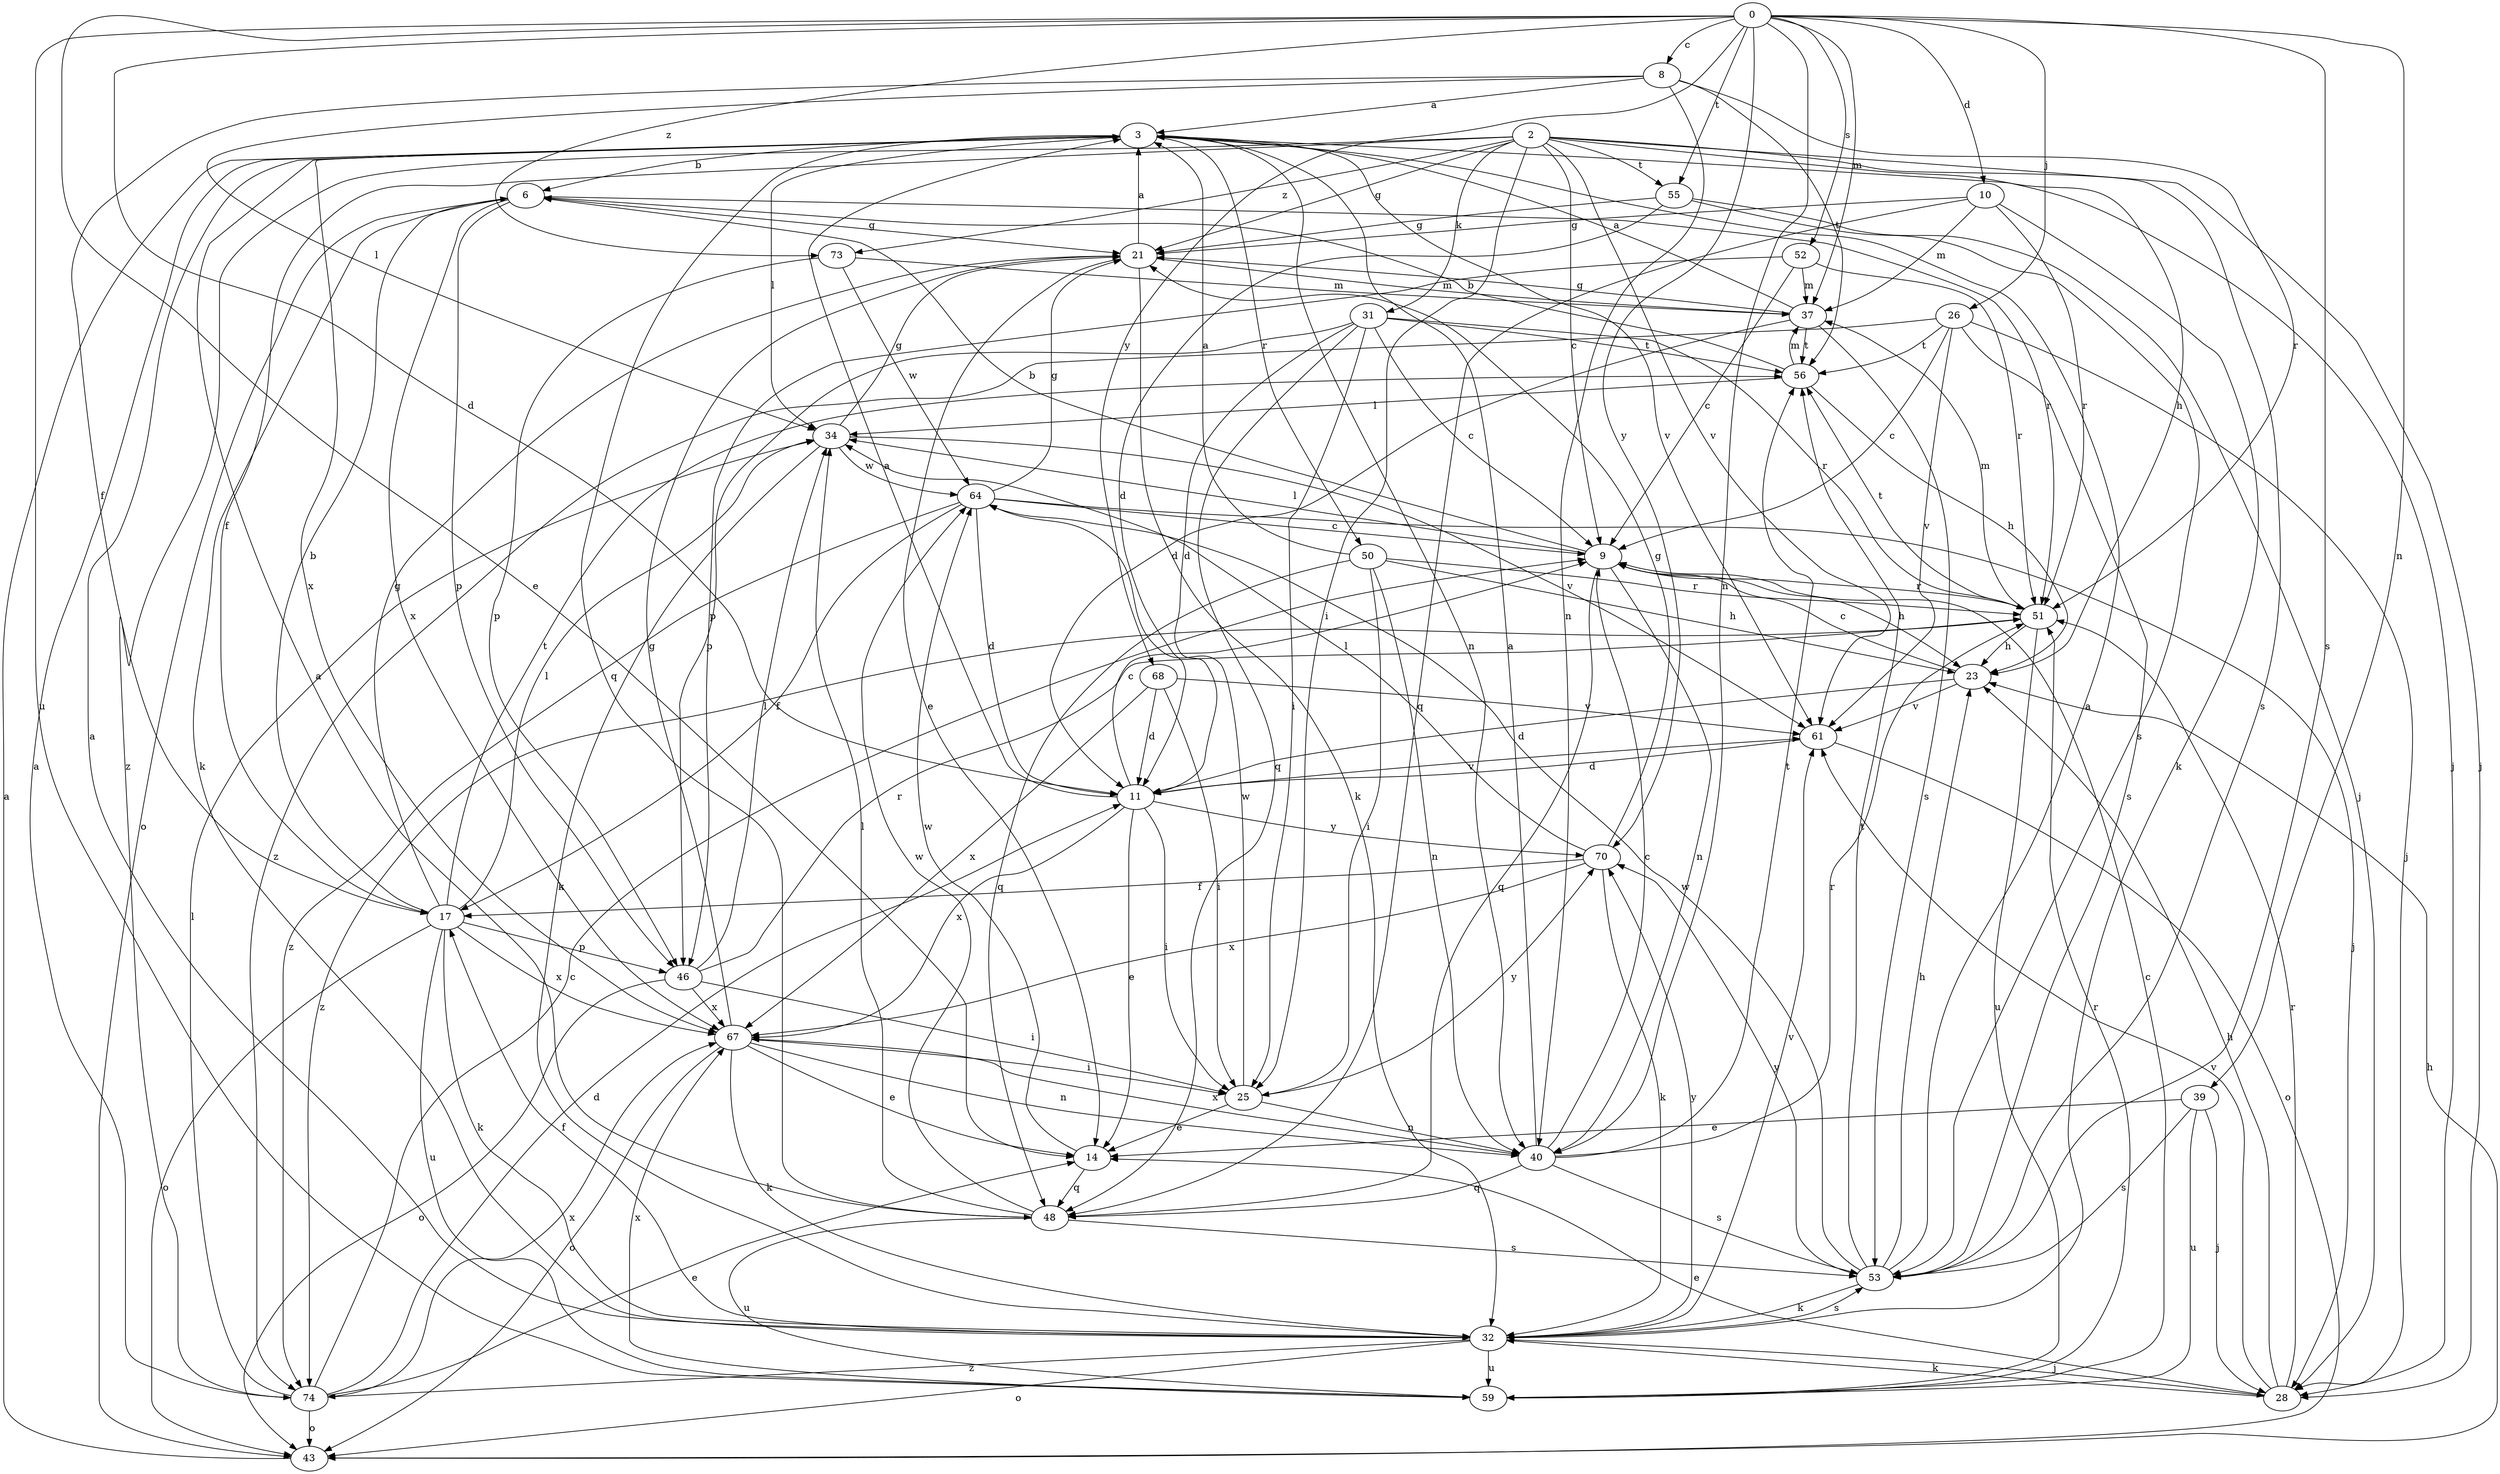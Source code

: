 strict digraph  {
0;
2;
3;
6;
8;
9;
10;
11;
14;
17;
21;
23;
25;
26;
28;
31;
32;
34;
37;
39;
40;
43;
46;
48;
50;
51;
52;
53;
55;
56;
59;
61;
64;
67;
68;
70;
73;
74;
0 -> 8  [label=c];
0 -> 10  [label=d];
0 -> 11  [label=d];
0 -> 14  [label=e];
0 -> 26  [label=j];
0 -> 37  [label=m];
0 -> 39  [label=n];
0 -> 40  [label=n];
0 -> 52  [label=s];
0 -> 53  [label=s];
0 -> 55  [label=t];
0 -> 59  [label=u];
0 -> 68  [label=y];
0 -> 70  [label=y];
0 -> 73  [label=z];
2 -> 9  [label=c];
2 -> 17  [label=f];
2 -> 21  [label=g];
2 -> 23  [label=h];
2 -> 25  [label=i];
2 -> 28  [label=j];
2 -> 31  [label=k];
2 -> 53  [label=s];
2 -> 55  [label=t];
2 -> 61  [label=v];
2 -> 73  [label=z];
2 -> 74  [label=z];
3 -> 6  [label=b];
3 -> 28  [label=j];
3 -> 34  [label=l];
3 -> 40  [label=n];
3 -> 48  [label=q];
3 -> 50  [label=r];
3 -> 61  [label=v];
3 -> 67  [label=x];
6 -> 21  [label=g];
6 -> 32  [label=k];
6 -> 43  [label=o];
6 -> 46  [label=p];
6 -> 51  [label=r];
6 -> 67  [label=x];
8 -> 3  [label=a];
8 -> 17  [label=f];
8 -> 34  [label=l];
8 -> 40  [label=n];
8 -> 51  [label=r];
8 -> 56  [label=t];
9 -> 6  [label=b];
9 -> 23  [label=h];
9 -> 34  [label=l];
9 -> 40  [label=n];
9 -> 48  [label=q];
9 -> 51  [label=r];
10 -> 21  [label=g];
10 -> 32  [label=k];
10 -> 37  [label=m];
10 -> 48  [label=q];
10 -> 51  [label=r];
11 -> 3  [label=a];
11 -> 9  [label=c];
11 -> 14  [label=e];
11 -> 25  [label=i];
11 -> 61  [label=v];
11 -> 67  [label=x];
11 -> 70  [label=y];
14 -> 48  [label=q];
14 -> 64  [label=w];
17 -> 6  [label=b];
17 -> 21  [label=g];
17 -> 32  [label=k];
17 -> 34  [label=l];
17 -> 43  [label=o];
17 -> 46  [label=p];
17 -> 56  [label=t];
17 -> 59  [label=u];
17 -> 67  [label=x];
21 -> 3  [label=a];
21 -> 14  [label=e];
21 -> 32  [label=k];
21 -> 37  [label=m];
23 -> 9  [label=c];
23 -> 11  [label=d];
23 -> 61  [label=v];
25 -> 14  [label=e];
25 -> 40  [label=n];
25 -> 64  [label=w];
25 -> 70  [label=y];
26 -> 9  [label=c];
26 -> 28  [label=j];
26 -> 53  [label=s];
26 -> 56  [label=t];
26 -> 61  [label=v];
26 -> 74  [label=z];
28 -> 14  [label=e];
28 -> 23  [label=h];
28 -> 32  [label=k];
28 -> 51  [label=r];
28 -> 61  [label=v];
31 -> 9  [label=c];
31 -> 11  [label=d];
31 -> 25  [label=i];
31 -> 46  [label=p];
31 -> 48  [label=q];
31 -> 51  [label=r];
31 -> 56  [label=t];
32 -> 3  [label=a];
32 -> 17  [label=f];
32 -> 28  [label=j];
32 -> 43  [label=o];
32 -> 53  [label=s];
32 -> 59  [label=u];
32 -> 61  [label=v];
32 -> 70  [label=y];
32 -> 74  [label=z];
34 -> 21  [label=g];
34 -> 32  [label=k];
34 -> 61  [label=v];
34 -> 64  [label=w];
37 -> 3  [label=a];
37 -> 11  [label=d];
37 -> 21  [label=g];
37 -> 53  [label=s];
37 -> 56  [label=t];
39 -> 14  [label=e];
39 -> 28  [label=j];
39 -> 53  [label=s];
39 -> 59  [label=u];
40 -> 3  [label=a];
40 -> 9  [label=c];
40 -> 48  [label=q];
40 -> 51  [label=r];
40 -> 53  [label=s];
40 -> 56  [label=t];
40 -> 67  [label=x];
43 -> 3  [label=a];
43 -> 23  [label=h];
46 -> 25  [label=i];
46 -> 34  [label=l];
46 -> 43  [label=o];
46 -> 51  [label=r];
46 -> 67  [label=x];
48 -> 3  [label=a];
48 -> 34  [label=l];
48 -> 53  [label=s];
48 -> 59  [label=u];
48 -> 64  [label=w];
50 -> 3  [label=a];
50 -> 23  [label=h];
50 -> 25  [label=i];
50 -> 40  [label=n];
50 -> 48  [label=q];
50 -> 51  [label=r];
51 -> 23  [label=h];
51 -> 37  [label=m];
51 -> 56  [label=t];
51 -> 59  [label=u];
51 -> 74  [label=z];
52 -> 9  [label=c];
52 -> 37  [label=m];
52 -> 46  [label=p];
52 -> 51  [label=r];
53 -> 3  [label=a];
53 -> 23  [label=h];
53 -> 32  [label=k];
53 -> 56  [label=t];
53 -> 64  [label=w];
53 -> 70  [label=y];
55 -> 11  [label=d];
55 -> 21  [label=g];
55 -> 28  [label=j];
55 -> 53  [label=s];
56 -> 6  [label=b];
56 -> 23  [label=h];
56 -> 34  [label=l];
56 -> 37  [label=m];
59 -> 9  [label=c];
59 -> 51  [label=r];
59 -> 67  [label=x];
61 -> 11  [label=d];
61 -> 43  [label=o];
64 -> 9  [label=c];
64 -> 11  [label=d];
64 -> 17  [label=f];
64 -> 21  [label=g];
64 -> 28  [label=j];
64 -> 74  [label=z];
67 -> 14  [label=e];
67 -> 21  [label=g];
67 -> 25  [label=i];
67 -> 32  [label=k];
67 -> 40  [label=n];
67 -> 43  [label=o];
68 -> 11  [label=d];
68 -> 25  [label=i];
68 -> 61  [label=v];
68 -> 67  [label=x];
70 -> 17  [label=f];
70 -> 21  [label=g];
70 -> 32  [label=k];
70 -> 34  [label=l];
70 -> 67  [label=x];
73 -> 37  [label=m];
73 -> 46  [label=p];
73 -> 64  [label=w];
74 -> 3  [label=a];
74 -> 9  [label=c];
74 -> 11  [label=d];
74 -> 14  [label=e];
74 -> 34  [label=l];
74 -> 43  [label=o];
74 -> 67  [label=x];
}
